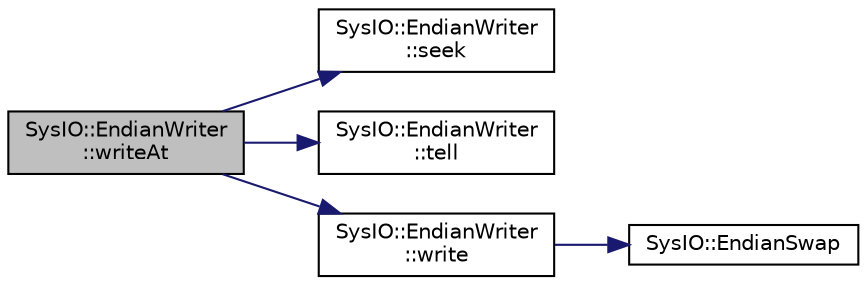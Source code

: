 digraph "SysIO::EndianWriter::writeAt"
{
 // LATEX_PDF_SIZE
  edge [fontname="Helvetica",fontsize="10",labelfontname="Helvetica",labelfontsize="10"];
  node [fontname="Helvetica",fontsize="10",shape=record];
  rankdir="LR";
  Node1 [label="SysIO::EndianWriter\l::writeAt",height=0.2,width=0.4,color="black", fillcolor="grey75", style="filled", fontcolor="black",tooltip="Write some data to file at a specific offset. Adjusted for endianness if required (note stream positi..."];
  Node1 -> Node2 [color="midnightblue",fontsize="10",style="solid",fontname="Helvetica"];
  Node2 [label="SysIO::EndianWriter\l::seek",height=0.2,width=0.4,color="black", fillcolor="white", style="filled",URL="$class_sys_i_o_1_1_endian_writer.html#abf926be26256a8281b995aa0248020fb",tooltip="Goto a specific offset."];
  Node1 -> Node3 [color="midnightblue",fontsize="10",style="solid",fontname="Helvetica"];
  Node3 [label="SysIO::EndianWriter\l::tell",height=0.2,width=0.4,color="black", fillcolor="white", style="filled",URL="$class_sys_i_o_1_1_endian_writer.html#a9efde7418bf4562b79961d791cfcc0a2",tooltip="Gets the current position in the stream."];
  Node1 -> Node4 [color="midnightblue",fontsize="10",style="solid",fontname="Helvetica"];
  Node4 [label="SysIO::EndianWriter\l::write",height=0.2,width=0.4,color="black", fillcolor="white", style="filled",URL="$class_sys_i_o_1_1_endian_writer.html#af2d2a1b0597db532735efa863cd24bd9",tooltip="Write some data to file. Adjusted for endianness if required."];
  Node4 -> Node5 [color="midnightblue",fontsize="10",style="solid",fontname="Helvetica"];
  Node5 [label="SysIO::EndianSwap",height=0.2,width=0.4,color="black", fillcolor="white", style="filled",URL="$namespace_sys_i_o.html#aaae01cabe0b56e28420b0974f95e7cb8",tooltip="Swaps the endianness for the passed parameter."];
}
